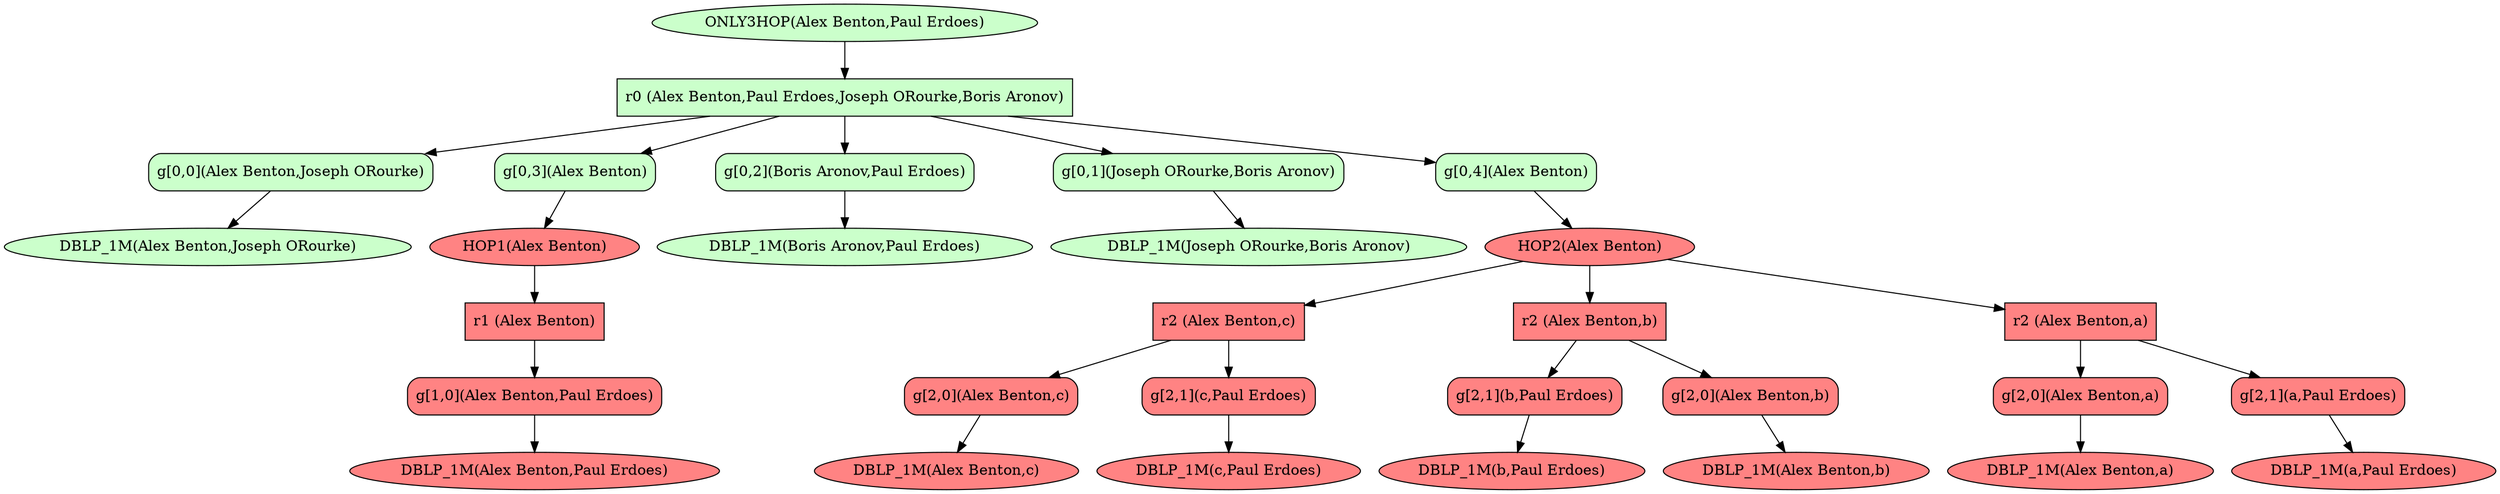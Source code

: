 digraph
{
	rankdir="TB"

	node [shape="box", style=filled, color=black, fillcolor="#CBFFCB"]
RULE_0_WON_Alex_Benton_Paul_Erdoes_Joseph_ORourke_Boris_Aronov_ [label="r0 (Alex Benton,Paul Erdoes,Joseph ORourke,Boris Aronov)", texlbl="$r_0(Alex Benton,Paul Erdoes,Joseph ORourke,Boris Aronov)$"]


	node [shape="box", style=filled, color=black, fillcolor="#FF8383"]
RULE_2_LOST_Alex_Benton_c_ [label="r2 (Alex Benton,c)", texlbl="$r_2(Alex Benton,c)$"]
RULE_2_LOST_Alex_Benton_b_ [label="r2 (Alex Benton,b)", texlbl="$r_2(Alex Benton,b)$"]
RULE_1_LOST_Alex_Benton_ [label="r1 (Alex Benton)", texlbl="$r_1(Alex Benton)$"]
RULE_2_LOST_Alex_Benton_a_ [label="r2 (Alex Benton,a)", texlbl="$r_2(Alex Benton,a)$"]


	node [shape="box", style="rounded,filled", color=black, fillcolor="#CBFFCB"]
GOAL_0_0_WON_Alex_Benton_Joseph_ORourke_ [label="g[0,0](Alex Benton,Joseph ORourke)", texlbl="$g_{0}^{0}(Alex Benton,Joseph ORourke)$"]
GOAL_0_3_WON_Alex_Benton_ [label="g[0,3](Alex Benton)", texlbl="$g_{0}^{3}(Alex Benton)$"]
GOAL_0_2_WON_Boris_Aronov_Paul_Erdoes_ [label="g[0,2](Boris Aronov,Paul Erdoes)", texlbl="$g_{0}^{2}(Boris Aronov,Paul Erdoes)$"]
GOAL_0_1_WON_Joseph_ORourke_Boris_Aronov_ [label="g[0,1](Joseph ORourke,Boris Aronov)", texlbl="$g_{0}^{1}(Joseph ORourke,Boris Aronov)$"]
GOAL_0_4_WON_Alex_Benton_ [label="g[0,4](Alex Benton)", texlbl="$g_{0}^{4}(Alex Benton)$"]


	node [shape="box", style="rounded,filled", color=black, fillcolor="#FF8383"]
GOAL_2_1_LOST_b_Paul_Erdoes_ [label="g[2,1](b,Paul Erdoes)", texlbl="$g_{2}^{1}(b,Paul Erdoes)$"]
GOAL_1_0_LOST_Alex_Benton_Paul_Erdoes_ [label="g[1,0](Alex Benton,Paul Erdoes)", texlbl="$g_{1}^{0}(Alex Benton,Paul Erdoes)$"]
GOAL_2_0_LOST_Alex_Benton_c_ [label="g[2,0](Alex Benton,c)", texlbl="$g_{2}^{0}(Alex Benton,c)$"]
GOAL_2_0_LOST_Alex_Benton_b_ [label="g[2,0](Alex Benton,b)", texlbl="$g_{2}^{0}(Alex Benton,b)$"]
GOAL_2_0_LOST_Alex_Benton_a_ [label="g[2,0](Alex Benton,a)", texlbl="$g_{2}^{0}(Alex Benton,a)$"]
GOAL_2_1_LOST_c_Paul_Erdoes_ [label="g[2,1](c,Paul Erdoes)", texlbl="$g_{2}^{1}(c,Paul Erdoes)$"]
GOAL_2_1_LOST_a_Paul_Erdoes_ [label="g[2,1](a,Paul Erdoes)", texlbl="$g_{2}^{1}(a,Paul Erdoes)$"]


	node [shape="ellipse", style=filled, color=black, fillcolor="#CBFFCB"]
REL_DBLP_1M_WON_Alex_Benton_Joseph_ORourke_ [label="DBLP_1M(Alex Benton,Joseph ORourke)", texlbl="$DBLP_1M(Alex Benton,Joseph ORourke)$"]
REL_DBLP_1M_WON_Joseph_ORourke_Boris_Aronov_ [label="DBLP_1M(Joseph ORourke,Boris Aronov)", texlbl="$DBLP_1M(Joseph ORourke,Boris Aronov)$"]
REL_DBLP_1M_WON_Boris_Aronov_Paul_Erdoes_ [label="DBLP_1M(Boris Aronov,Paul Erdoes)", texlbl="$DBLP_1M(Boris Aronov,Paul Erdoes)$"]
REL_ONLY3HOP_WON_Alex_Benton_Paul_Erdoes_ [label="ONLY3HOP(Alex Benton,Paul Erdoes)", texlbl="$ONLY3HOP(Alex Benton,Paul Erdoes)$"]


	node [shape="ellipse", style=filled, color=black, fillcolor="#FF8383"]
REL_DBLP_1M_LOST_b_Paul_Erdoes_ [label="DBLP_1M(b,Paul Erdoes)", texlbl="$DBLP_1M(b,Paul Erdoes)$"]
REL_HOP1_LOST_Alex_Benton_ [label="HOP1(Alex Benton)", texlbl="$HOP1(Alex Benton)$"]
REL_DBLP_1M_LOST_Alex_Benton_Paul_Erdoes_ [label="DBLP_1M(Alex Benton,Paul Erdoes)", texlbl="$DBLP_1M(Alex Benton,Paul Erdoes)$"]
REL_HOP2_LOST_Alex_Benton_ [label="HOP2(Alex Benton)", texlbl="$HOP2(Alex Benton)$"]
REL_DBLP_1M_LOST_Alex_Benton_c_ [label="DBLP_1M(Alex Benton,c)", texlbl="$DBLP_1M(Alex Benton,c)$"]
REL_DBLP_1M_LOST_Alex_Benton_a_ [label="DBLP_1M(Alex Benton,a)", texlbl="$DBLP_1M(Alex Benton,a)$"]
REL_DBLP_1M_LOST_Alex_Benton_b_ [label="DBLP_1M(Alex Benton,b)", texlbl="$DBLP_1M(Alex Benton,b)$"]
REL_DBLP_1M_LOST_a_Paul_Erdoes_ [label="DBLP_1M(a,Paul Erdoes)", texlbl="$DBLP_1M(a,Paul Erdoes)$"]
REL_DBLP_1M_LOST_c_Paul_Erdoes_ [label="DBLP_1M(c,Paul Erdoes)", texlbl="$DBLP_1M(c,Paul Erdoes)$"]


	node [shape="ellipse", style=filled, color=black, fillcolor="#CBFFCB"]


	node [shape="ellipse", style=filled, color=black, fillcolor="#FF8383"]


	node [shape="box", style=filled, color=black, fillcolor="#CBFFCB"]


	node [shape="box", style=filled, color=black, fillcolor="#FF8383"]


	node [shape="ellipse", style=filled, color=black, fillcolor="#CBFFCB"]


	node [shape="ellipse", style=filled, color=black, fillcolor="#FF8383"]


	node [shape="point"]


	node [shape="square", width=0.011, height=0.011, fillcolor=black]
	GOAL_2_1_LOST_b_Paul_Erdoes_ -> REL_DBLP_1M_LOST_b_Paul_Erdoes_
	GOAL_0_0_WON_Alex_Benton_Joseph_ORourke_ -> REL_DBLP_1M_WON_Alex_Benton_Joseph_ORourke_
	GOAL_0_3_WON_Alex_Benton_ -> REL_HOP1_LOST_Alex_Benton_
	GOAL_1_0_LOST_Alex_Benton_Paul_Erdoes_ -> REL_DBLP_1M_LOST_Alex_Benton_Paul_Erdoes_
	REL_HOP2_LOST_Alex_Benton_ -> RULE_2_LOST_Alex_Benton_c_
	RULE_2_LOST_Alex_Benton_c_ -> GOAL_2_0_LOST_Alex_Benton_c_
	RULE_2_LOST_Alex_Benton_b_ -> GOAL_2_1_LOST_b_Paul_Erdoes_
	RULE_0_WON_Alex_Benton_Paul_Erdoes_Joseph_ORourke_Boris_Aronov_ -> GOAL_0_2_WON_Boris_Aronov_Paul_Erdoes_
	RULE_0_WON_Alex_Benton_Paul_Erdoes_Joseph_ORourke_Boris_Aronov_ -> GOAL_0_3_WON_Alex_Benton_
	RULE_1_LOST_Alex_Benton_ -> GOAL_1_0_LOST_Alex_Benton_Paul_Erdoes_
	RULE_0_WON_Alex_Benton_Paul_Erdoes_Joseph_ORourke_Boris_Aronov_ -> GOAL_0_1_WON_Joseph_ORourke_Boris_Aronov_
	RULE_2_LOST_Alex_Benton_b_ -> GOAL_2_0_LOST_Alex_Benton_b_
	GOAL_2_0_LOST_Alex_Benton_c_ -> REL_DBLP_1M_LOST_Alex_Benton_c_
	GOAL_2_0_LOST_Alex_Benton_a_ -> REL_DBLP_1M_LOST_Alex_Benton_a_
	GOAL_0_1_WON_Joseph_ORourke_Boris_Aronov_ -> REL_DBLP_1M_WON_Joseph_ORourke_Boris_Aronov_
	GOAL_0_2_WON_Boris_Aronov_Paul_Erdoes_ -> REL_DBLP_1M_WON_Boris_Aronov_Paul_Erdoes_
	RULE_2_LOST_Alex_Benton_a_ -> GOAL_2_0_LOST_Alex_Benton_a_
	GOAL_2_0_LOST_Alex_Benton_b_ -> REL_DBLP_1M_LOST_Alex_Benton_b_
	RULE_2_LOST_Alex_Benton_c_ -> GOAL_2_1_LOST_c_Paul_Erdoes_
	GOAL_0_4_WON_Alex_Benton_ -> REL_HOP2_LOST_Alex_Benton_
	REL_HOP1_LOST_Alex_Benton_ -> RULE_1_LOST_Alex_Benton_
	REL_HOP2_LOST_Alex_Benton_ -> RULE_2_LOST_Alex_Benton_a_
	GOAL_2_1_LOST_a_Paul_Erdoes_ -> REL_DBLP_1M_LOST_a_Paul_Erdoes_
	RULE_0_WON_Alex_Benton_Paul_Erdoes_Joseph_ORourke_Boris_Aronov_ -> GOAL_0_4_WON_Alex_Benton_
	REL_HOP2_LOST_Alex_Benton_ -> RULE_2_LOST_Alex_Benton_b_
	REL_ONLY3HOP_WON_Alex_Benton_Paul_Erdoes_ -> RULE_0_WON_Alex_Benton_Paul_Erdoes_Joseph_ORourke_Boris_Aronov_
	RULE_0_WON_Alex_Benton_Paul_Erdoes_Joseph_ORourke_Boris_Aronov_ -> GOAL_0_0_WON_Alex_Benton_Joseph_ORourke_
	RULE_2_LOST_Alex_Benton_a_ -> GOAL_2_1_LOST_a_Paul_Erdoes_
	GOAL_2_1_LOST_c_Paul_Erdoes_ -> REL_DBLP_1M_LOST_c_Paul_Erdoes_

}
